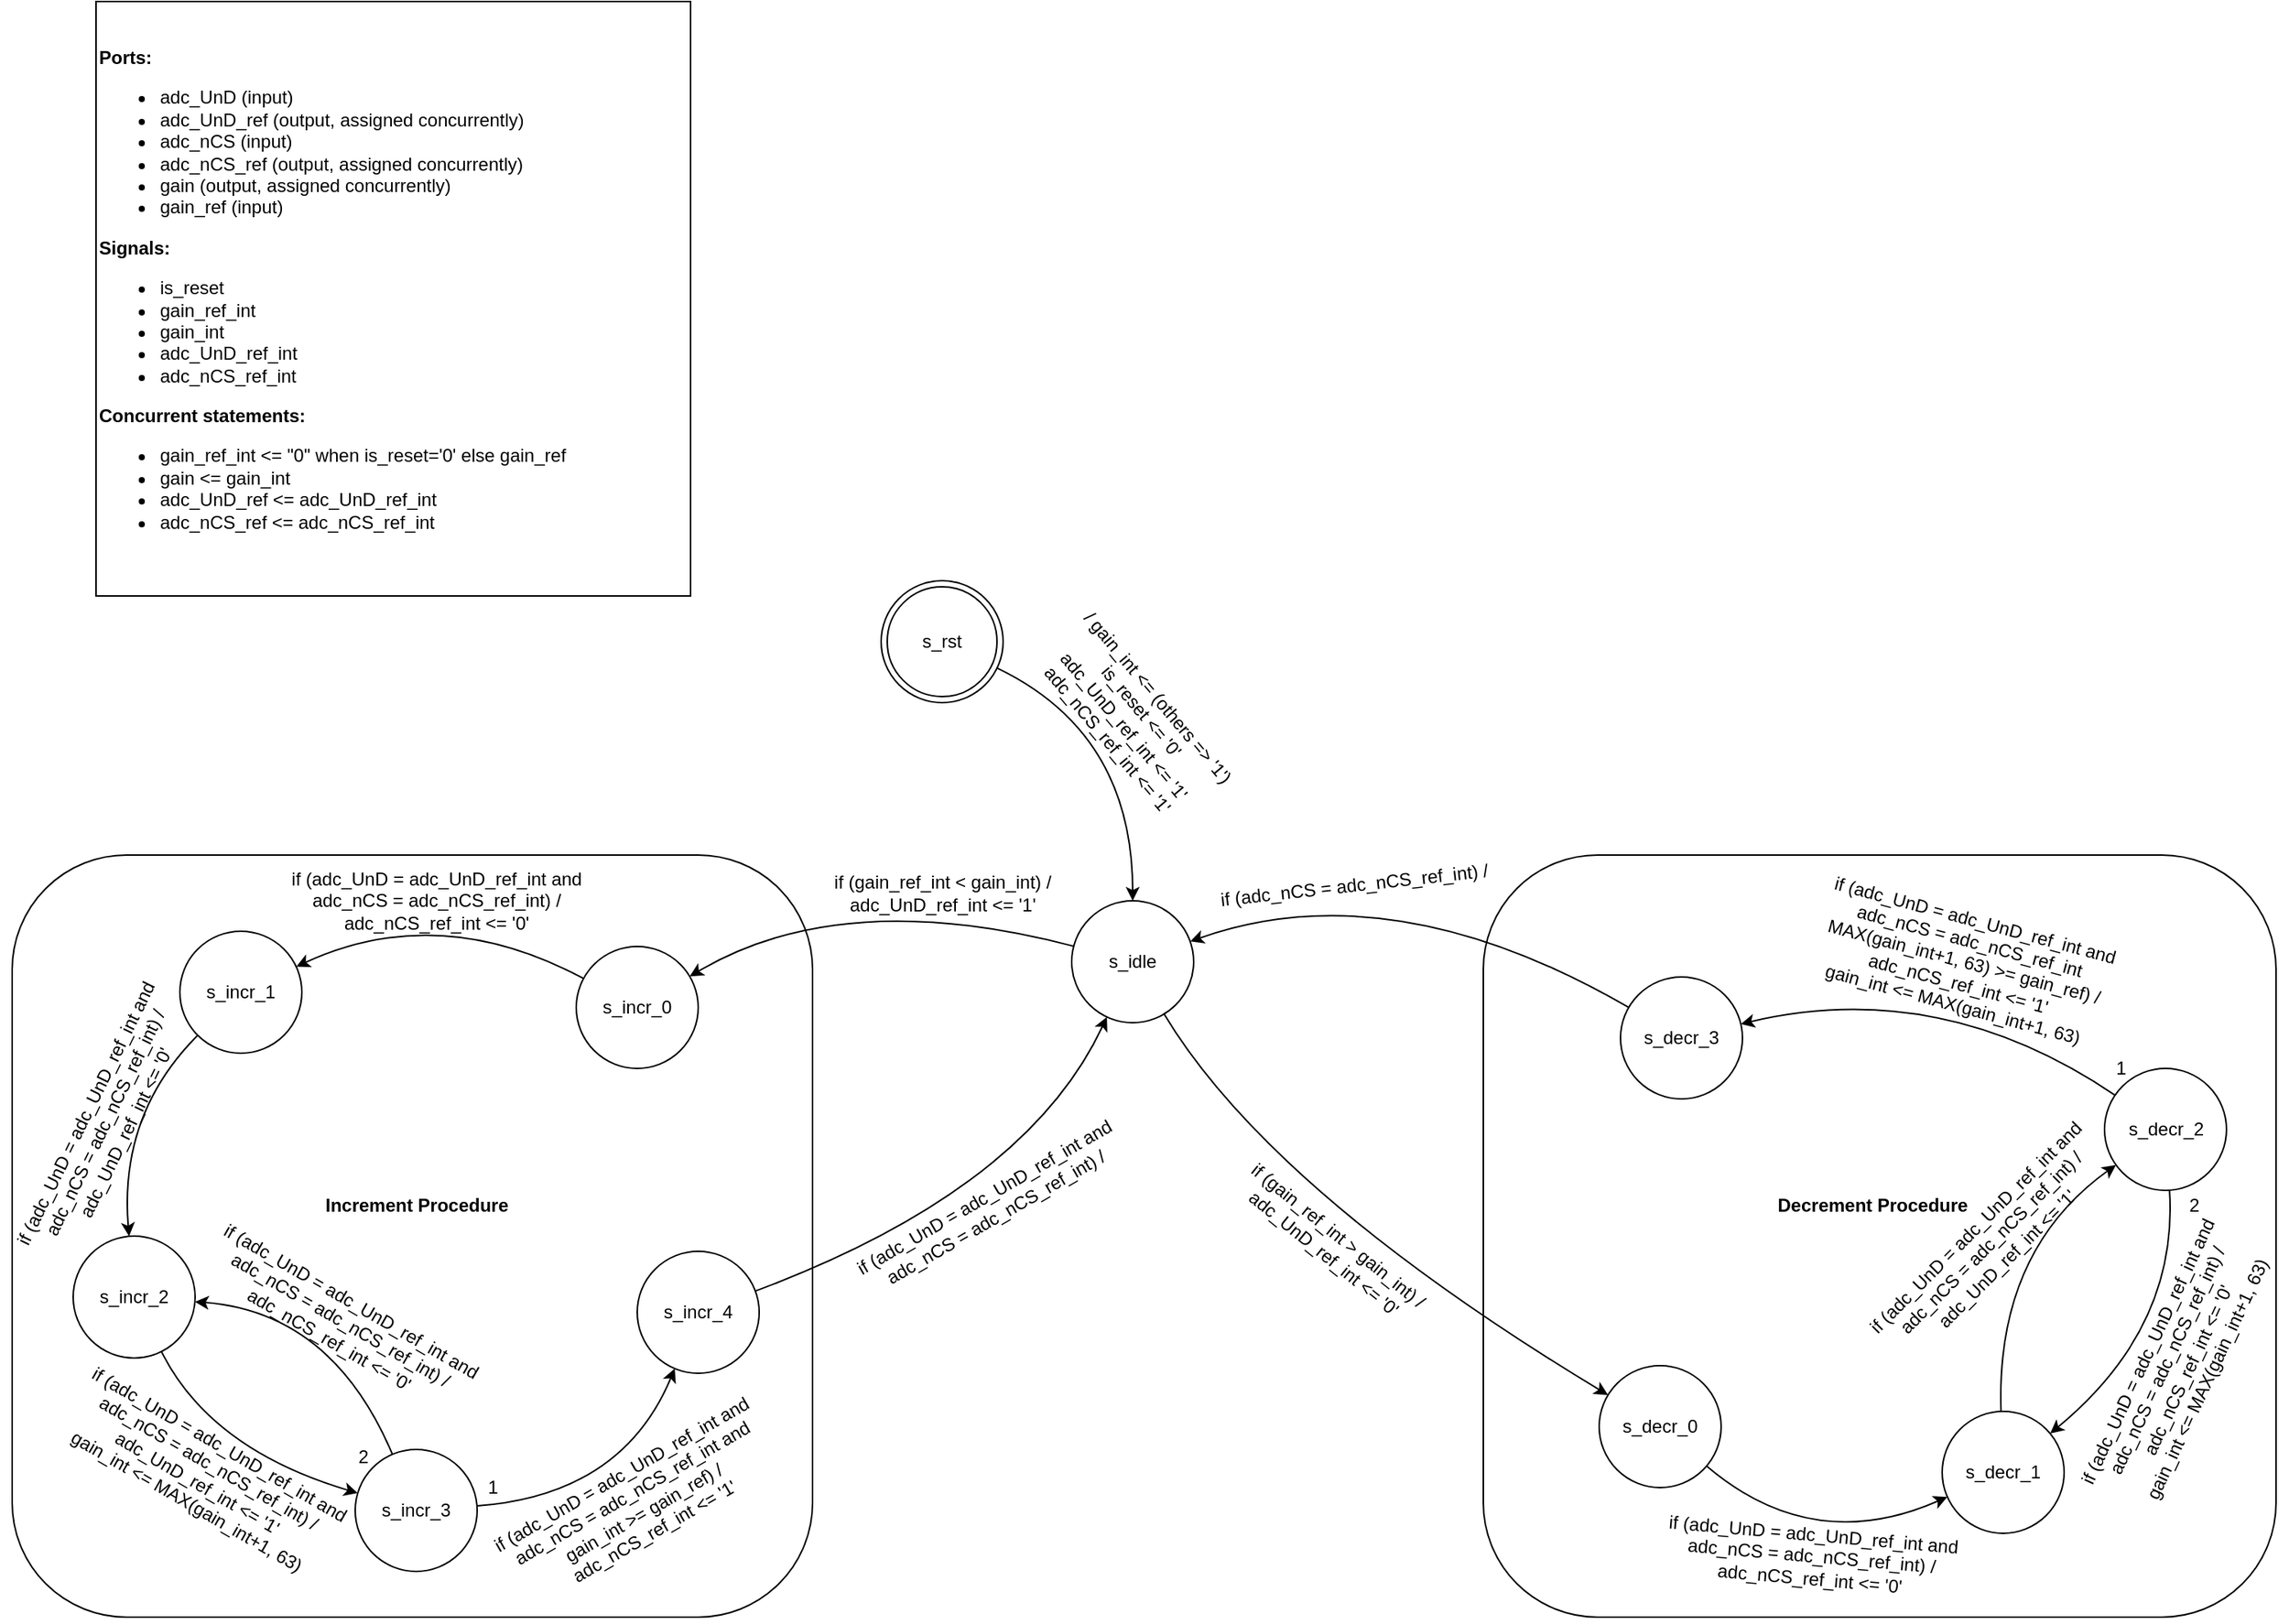 <mxfile version="16.5.2" type="github">
  <diagram id="6Zs5SEfr_Cn3Au8WpPoG" name="Page-1">
    <mxGraphModel dx="2881" dy="2271" grid="1" gridSize="10" guides="1" tooltips="1" connect="1" arrows="1" fold="1" page="1" pageScale="1" pageWidth="850" pageHeight="1100" math="0" shadow="0">
      <root>
        <mxCell id="0" />
        <mxCell id="1" parent="0" />
        <mxCell id="2N9pf7iAkv3mwg5pbSK0-1" value="s_rst" style="ellipse;shape=doubleEllipse;whiteSpace=wrap;html=1;aspect=fixed;" vertex="1" parent="1">
          <mxGeometry x="-195" y="-180" width="80" height="80" as="geometry" />
        </mxCell>
        <mxCell id="2N9pf7iAkv3mwg5pbSK0-3" value="" style="rounded=1;whiteSpace=wrap;html=1;" vertex="1" parent="1">
          <mxGeometry x="-765" width="525" height="500" as="geometry" />
        </mxCell>
        <mxCell id="2N9pf7iAkv3mwg5pbSK0-4" value="&lt;b&gt;Increment Procedure&lt;/b&gt;" style="text;html=1;align=center;verticalAlign=middle;resizable=0;points=[];autosize=1;strokeColor=none;fillColor=none;" vertex="1" parent="1">
          <mxGeometry x="-570" y="220" width="140" height="20" as="geometry" />
        </mxCell>
        <mxCell id="2N9pf7iAkv3mwg5pbSK0-7" value="&lt;div align=&quot;left&quot;&gt;&lt;b&gt;Ports:&lt;/b&gt;&lt;/div&gt;&lt;div align=&quot;left&quot;&gt;&lt;ul&gt;&lt;li&gt;adc_UnD (input)&lt;/li&gt;&lt;li&gt;adc_UnD_ref (output, assigned concurrently)&lt;br&gt;&lt;/li&gt;&lt;li&gt;adc_nCS (input)&lt;br&gt;&lt;/li&gt;&lt;li&gt;adc_nCS_ref (output, assigned concurrently)&lt;br&gt;&lt;/li&gt;&lt;li&gt;gain (output, assigned concurrently)&lt;br&gt;&lt;/li&gt;&lt;li&gt;gain_ref (input)&lt;/li&gt;&lt;/ul&gt;&lt;div&gt;&lt;b&gt;Signals:&lt;/b&gt;&lt;/div&gt;&lt;div&gt;&lt;ul&gt;&lt;li&gt;is_reset&lt;br&gt;&lt;/li&gt;&lt;li&gt;gain_ref_int&lt;/li&gt;&lt;li&gt;gain_int&lt;/li&gt;&lt;li&gt;adc_UnD_ref_int&lt;/li&gt;&lt;li&gt;adc_nCS_ref_int&lt;/li&gt;&lt;/ul&gt;&lt;div&gt;&lt;b&gt;Concurrent statements:&lt;/b&gt;&lt;br&gt;&lt;/div&gt;&lt;/div&gt;&lt;/div&gt;&lt;div align=&quot;left&quot;&gt;&lt;ul&gt;&lt;li&gt;gain_ref_int &amp;lt;= &quot;0&quot; when is_reset=&#39;0&#39; else gain_ref&lt;/li&gt;&lt;li&gt;&lt;div&gt;gain &amp;lt;= gain_int&lt;/div&gt;&lt;/li&gt;&lt;li&gt;&lt;div&gt;adc_UnD_ref &amp;lt;= adc_UnD_ref_int&lt;/div&gt;&lt;/li&gt;&lt;li&gt;adc_nCS_ref &amp;lt;= adc_nCS_ref_int&lt;br&gt;&lt;/li&gt;&lt;/ul&gt;&lt;/div&gt;" style="rounded=0;whiteSpace=wrap;html=1;align=left;" vertex="1" parent="1">
          <mxGeometry x="-710" y="-560" width="390" height="390" as="geometry" />
        </mxCell>
        <mxCell id="2N9pf7iAkv3mwg5pbSK0-8" value="s_idle" style="ellipse;whiteSpace=wrap;html=1;aspect=fixed;" vertex="1" parent="1">
          <mxGeometry x="-70" y="30" width="80" height="80" as="geometry" />
        </mxCell>
        <mxCell id="2N9pf7iAkv3mwg5pbSK0-9" value="" style="curved=1;endArrow=classic;html=1;rounded=0;" edge="1" parent="1" source="2N9pf7iAkv3mwg5pbSK0-1" target="2N9pf7iAkv3mwg5pbSK0-8">
          <mxGeometry width="50" height="50" relative="1" as="geometry">
            <mxPoint as="sourcePoint" />
            <mxPoint x="50" y="-50" as="targetPoint" />
            <Array as="points">
              <mxPoint x="-30" y="-80" />
            </Array>
          </mxGeometry>
        </mxCell>
        <mxCell id="2N9pf7iAkv3mwg5pbSK0-10" value="&lt;div&gt;/ gain_int &amp;lt;= (others =&amp;gt; &#39;1&#39;)&lt;/div&gt;&lt;div&gt;is_reset &amp;lt;= &#39;0&#39;&lt;br&gt;&lt;/div&gt;&lt;div&gt;&lt;div&gt;adc_UnD_ref_int &amp;lt;= &#39;1&#39;&lt;/div&gt;&lt;div&gt;adc_nCS_ref_int &amp;lt;= &#39;1&#39;&lt;br&gt;&lt;/div&gt;&lt;/div&gt;" style="text;html=1;align=center;verticalAlign=middle;resizable=0;points=[];autosize=1;strokeColor=none;fillColor=none;rotation=50;" vertex="1" parent="1">
          <mxGeometry x="-110" y="-120" width="160" height="60" as="geometry" />
        </mxCell>
        <mxCell id="2N9pf7iAkv3mwg5pbSK0-15" value="s_incr_0" style="ellipse;whiteSpace=wrap;html=1;aspect=fixed;" vertex="1" parent="1">
          <mxGeometry x="-395" y="60" width="80" height="80" as="geometry" />
        </mxCell>
        <mxCell id="2N9pf7iAkv3mwg5pbSK0-16" value="" style="curved=1;endArrow=classic;html=1;rounded=0;" edge="1" parent="1" source="2N9pf7iAkv3mwg5pbSK0-8" target="2N9pf7iAkv3mwg5pbSK0-15">
          <mxGeometry width="50" height="50" relative="1" as="geometry">
            <mxPoint x="-410" y="70" as="sourcePoint" />
            <mxPoint x="-325.369" y="158.483" as="targetPoint" />
            <Array as="points">
              <mxPoint x="-220" y="20" />
            </Array>
          </mxGeometry>
        </mxCell>
        <mxCell id="2N9pf7iAkv3mwg5pbSK0-17" value="&lt;div&gt;if (gain_ref_int &amp;lt; gain_int) /&lt;/div&gt;&lt;div&gt;adc_UnD_ref_int &amp;lt;= &#39;1&#39;&lt;br&gt;&lt;/div&gt;" style="text;html=1;align=center;verticalAlign=middle;resizable=0;points=[];autosize=1;strokeColor=none;fillColor=none;rotation=0;" vertex="1" parent="1">
          <mxGeometry x="-235" y="10" width="160" height="30" as="geometry" />
        </mxCell>
        <mxCell id="2N9pf7iAkv3mwg5pbSK0-36" value="s_incr_1" style="ellipse;whiteSpace=wrap;html=1;aspect=fixed;" vertex="1" parent="1">
          <mxGeometry x="-655" y="50" width="80" height="80" as="geometry" />
        </mxCell>
        <mxCell id="2N9pf7iAkv3mwg5pbSK0-37" value="" style="curved=1;endArrow=classic;html=1;rounded=0;" edge="1" parent="1" source="2N9pf7iAkv3mwg5pbSK0-15" target="2N9pf7iAkv3mwg5pbSK0-36">
          <mxGeometry width="50" height="50" relative="1" as="geometry">
            <mxPoint x="-235" y="570" as="sourcePoint" />
            <mxPoint x="-185" y="520" as="targetPoint" />
            <Array as="points">
              <mxPoint x="-485" y="30" />
            </Array>
          </mxGeometry>
        </mxCell>
        <mxCell id="2N9pf7iAkv3mwg5pbSK0-38" value="&lt;div&gt;if (adc_UnD = adc_UnD_ref_int and&lt;/div&gt;&lt;div&gt;adc_nCS = adc_nCS_ref_int) /&lt;/div&gt;&lt;div&gt;adc_nCS_ref_int &amp;lt;= &#39;0&#39;&lt;br&gt;&lt;/div&gt;" style="text;html=1;align=center;verticalAlign=middle;resizable=0;points=[];autosize=1;strokeColor=none;fillColor=none;rotation=0;" vertex="1" parent="1">
          <mxGeometry x="-592" y="5" width="210" height="50" as="geometry" />
        </mxCell>
        <mxCell id="2N9pf7iAkv3mwg5pbSK0-39" value="s_incr_2" style="ellipse;whiteSpace=wrap;html=1;aspect=fixed;" vertex="1" parent="1">
          <mxGeometry x="-725" y="250" width="80" height="80" as="geometry" />
        </mxCell>
        <mxCell id="2N9pf7iAkv3mwg5pbSK0-40" value="" style="curved=1;endArrow=classic;html=1;rounded=0;" edge="1" parent="1" source="2N9pf7iAkv3mwg5pbSK0-36" target="2N9pf7iAkv3mwg5pbSK0-39">
          <mxGeometry width="50" height="50" relative="1" as="geometry">
            <mxPoint x="-125" y="900" as="sourcePoint" />
            <mxPoint x="-75" y="850" as="targetPoint" />
            <Array as="points">
              <mxPoint x="-695" y="170" />
            </Array>
          </mxGeometry>
        </mxCell>
        <mxCell id="2N9pf7iAkv3mwg5pbSK0-41" value="&lt;div&gt;if (adc_UnD = adc_UnD_ref_int and&lt;br&gt;&lt;/div&gt;&lt;div&gt;adc_nCS = adc_nCS_ref_int) /&lt;/div&gt;&lt;div&gt;adc_UnD_ref_int &amp;lt;= &#39;0&#39;&lt;br&gt;&lt;/div&gt;" style="text;html=1;align=center;verticalAlign=middle;resizable=0;points=[];autosize=1;strokeColor=none;fillColor=none;rotation=-64;" vertex="1" parent="1">
          <mxGeometry x="-809" y="151" width="210" height="50" as="geometry" />
        </mxCell>
        <mxCell id="2N9pf7iAkv3mwg5pbSK0-43" value="s_incr_3" style="ellipse;whiteSpace=wrap;html=1;aspect=fixed;" vertex="1" parent="1">
          <mxGeometry x="-540" y="390" width="80" height="80" as="geometry" />
        </mxCell>
        <mxCell id="2N9pf7iAkv3mwg5pbSK0-44" value="" style="curved=1;endArrow=classic;html=1;rounded=0;" edge="1" parent="1" source="2N9pf7iAkv3mwg5pbSK0-39" target="2N9pf7iAkv3mwg5pbSK0-43">
          <mxGeometry width="50" height="50" relative="1" as="geometry">
            <mxPoint x="215" y="860" as="sourcePoint" />
            <mxPoint x="265" y="810" as="targetPoint" />
            <Array as="points">
              <mxPoint x="-635" y="390" />
            </Array>
          </mxGeometry>
        </mxCell>
        <mxCell id="2N9pf7iAkv3mwg5pbSK0-45" value="&lt;div&gt;if (adc_UnD = adc_UnD_ref_int and&lt;br&gt;&lt;/div&gt;&lt;div&gt;adc_nCS = adc_nCS_ref_int) /&lt;/div&gt;&lt;div&gt;adc_UnD_ref_int &amp;lt;= &#39;1&#39;&lt;/div&gt;&lt;div&gt;gain_int &amp;lt;= MAX(gain_int+1, 63)&lt;br&gt;&lt;/div&gt;" style="text;html=1;align=center;verticalAlign=middle;resizable=0;points=[];autosize=1;strokeColor=none;fillColor=none;rotation=30;" vertex="1" parent="1">
          <mxGeometry x="-745" y="375" width="210" height="60" as="geometry" />
        </mxCell>
        <mxCell id="2N9pf7iAkv3mwg5pbSK0-46" value="s_incr_4" style="ellipse;whiteSpace=wrap;html=1;aspect=fixed;" vertex="1" parent="1">
          <mxGeometry x="-355" y="260" width="80" height="80" as="geometry" />
        </mxCell>
        <mxCell id="2N9pf7iAkv3mwg5pbSK0-47" value="" style="curved=1;endArrow=classic;html=1;rounded=0;" edge="1" parent="1" source="2N9pf7iAkv3mwg5pbSK0-43" target="2N9pf7iAkv3mwg5pbSK0-46">
          <mxGeometry width="50" height="50" relative="1" as="geometry">
            <mxPoint x="195" y="740" as="sourcePoint" />
            <mxPoint x="245" y="690" as="targetPoint" />
            <Array as="points">
              <mxPoint x="-365" y="420" />
            </Array>
          </mxGeometry>
        </mxCell>
        <mxCell id="2N9pf7iAkv3mwg5pbSK0-48" value="&lt;div&gt;if (adc_UnD = adc_UnD_ref_int and&lt;br&gt;&lt;/div&gt;&lt;div&gt;adc_nCS = adc_nCS_ref_int and&lt;/div&gt;&lt;div&gt;gain_int &amp;gt;= gain_ref) /&lt;br&gt;&lt;/div&gt;&lt;div&gt;adc_nCS_ref_int &amp;lt;= &#39;1&#39;&lt;br&gt;&lt;/div&gt;" style="text;html=1;align=center;verticalAlign=middle;resizable=0;points=[];autosize=1;strokeColor=none;fillColor=none;rotation=-30;" vertex="1" parent="1">
          <mxGeometry x="-460" y="395" width="210" height="60" as="geometry" />
        </mxCell>
        <mxCell id="2N9pf7iAkv3mwg5pbSK0-49" value="" style="curved=1;endArrow=classic;html=1;rounded=0;" edge="1" parent="1" source="2N9pf7iAkv3mwg5pbSK0-46" target="2N9pf7iAkv3mwg5pbSK0-8">
          <mxGeometry width="50" height="50" relative="1" as="geometry">
            <mxPoint x="-120" y="190" as="sourcePoint" />
            <mxPoint x="-70" y="140" as="targetPoint" />
            <Array as="points">
              <mxPoint x="-100" y="220" />
            </Array>
          </mxGeometry>
        </mxCell>
        <mxCell id="2N9pf7iAkv3mwg5pbSK0-50" value="&lt;div&gt;if (adc_UnD = adc_UnD_ref_int and&lt;br&gt;&lt;/div&gt;&lt;div&gt;adc_nCS = adc_nCS_ref_int) /&lt;/div&gt;" style="text;html=1;align=center;verticalAlign=middle;resizable=0;points=[];autosize=1;strokeColor=none;fillColor=none;rotation=-30;" vertex="1" parent="1">
          <mxGeometry x="-229" y="216" width="210" height="30" as="geometry" />
        </mxCell>
        <mxCell id="2N9pf7iAkv3mwg5pbSK0-51" value="" style="curved=1;endArrow=classic;html=1;rounded=0;" edge="1" parent="1" source="2N9pf7iAkv3mwg5pbSK0-43" target="2N9pf7iAkv3mwg5pbSK0-39">
          <mxGeometry width="50" height="50" relative="1" as="geometry">
            <mxPoint x="195" y="740" as="sourcePoint" />
            <mxPoint x="245" y="690" as="targetPoint" />
            <Array as="points">
              <mxPoint x="-555" y="300" />
            </Array>
          </mxGeometry>
        </mxCell>
        <mxCell id="2N9pf7iAkv3mwg5pbSK0-53" value="2" style="text;html=1;align=center;verticalAlign=middle;resizable=0;points=[];autosize=1;strokeColor=none;fillColor=none;" vertex="1" parent="1">
          <mxGeometry x="-545" y="385" width="20" height="20" as="geometry" />
        </mxCell>
        <mxCell id="2N9pf7iAkv3mwg5pbSK0-54" value="1" style="text;html=1;align=center;verticalAlign=middle;resizable=0;points=[];autosize=1;strokeColor=none;fillColor=none;" vertex="1" parent="1">
          <mxGeometry x="-460" y="405" width="20" height="20" as="geometry" />
        </mxCell>
        <mxCell id="2N9pf7iAkv3mwg5pbSK0-55" value="&lt;div&gt;if (adc_UnD = adc_UnD_ref_int and&lt;/div&gt;&lt;div&gt;adc_nCS = adc_nCS_ref_int) /&lt;br&gt;&lt;/div&gt;&lt;div&gt;adc_nCS_ref_int &amp;lt;= &#39;0&#39;&lt;br&gt;&lt;/div&gt;" style="text;html=1;align=center;verticalAlign=middle;resizable=0;points=[];autosize=1;strokeColor=none;fillColor=none;rotation=30;" vertex="1" parent="1">
          <mxGeometry x="-655" y="280" width="210" height="50" as="geometry" />
        </mxCell>
        <mxCell id="2N9pf7iAkv3mwg5pbSK0-57" value="" style="rounded=1;whiteSpace=wrap;html=1;" vertex="1" parent="1">
          <mxGeometry x="200" width="520" height="500" as="geometry" />
        </mxCell>
        <mxCell id="2N9pf7iAkv3mwg5pbSK0-58" value="&lt;b&gt;Decrement Procedure&lt;/b&gt;" style="text;html=1;align=center;verticalAlign=middle;resizable=0;points=[];autosize=1;strokeColor=none;fillColor=none;" vertex="1" parent="1">
          <mxGeometry x="385" y="220" width="140" height="20" as="geometry" />
        </mxCell>
        <mxCell id="2N9pf7iAkv3mwg5pbSK0-60" value="s_decr_0" style="ellipse;whiteSpace=wrap;html=1;aspect=fixed;" vertex="1" parent="1">
          <mxGeometry x="276" y="335" width="80" height="80" as="geometry" />
        </mxCell>
        <mxCell id="2N9pf7iAkv3mwg5pbSK0-62" value="&lt;div&gt;if (adc_UnD = adc_UnD_ref_int and&lt;/div&gt;&lt;div&gt;adc_nCS = adc_nCS_ref_int) /&lt;/div&gt;&lt;div&gt;adc_nCS_ref_int &amp;lt;= &#39;0&#39;&lt;br&gt;&lt;/div&gt;" style="text;html=1;align=center;verticalAlign=middle;resizable=0;points=[];autosize=1;strokeColor=none;fillColor=none;rotation=5;" vertex="1" parent="1">
          <mxGeometry x="310" y="435" width="210" height="50" as="geometry" />
        </mxCell>
        <mxCell id="2N9pf7iAkv3mwg5pbSK0-63" value="s_decr_1" style="ellipse;whiteSpace=wrap;html=1;aspect=fixed;" vertex="1" parent="1">
          <mxGeometry x="501" y="365" width="80" height="80" as="geometry" />
        </mxCell>
        <mxCell id="2N9pf7iAkv3mwg5pbSK0-64" value="" style="curved=1;endArrow=classic;html=1;rounded=0;" edge="1" parent="1" source="2N9pf7iAkv3mwg5pbSK0-60" target="2N9pf7iAkv3mwg5pbSK0-63">
          <mxGeometry width="50" height="50" relative="1" as="geometry">
            <mxPoint x="830" y="900" as="sourcePoint" />
            <mxPoint x="880" y="850" as="targetPoint" />
            <Array as="points">
              <mxPoint x="416" y="460" />
            </Array>
          </mxGeometry>
        </mxCell>
        <mxCell id="2N9pf7iAkv3mwg5pbSK0-66" value="s_decr_2" style="ellipse;whiteSpace=wrap;html=1;aspect=fixed;" vertex="1" parent="1">
          <mxGeometry x="607.5" y="140" width="80" height="80" as="geometry" />
        </mxCell>
        <mxCell id="2N9pf7iAkv3mwg5pbSK0-67" value="" style="curved=1;endArrow=classic;html=1;rounded=0;" edge="1" parent="1" source="2N9pf7iAkv3mwg5pbSK0-63" target="2N9pf7iAkv3mwg5pbSK0-66">
          <mxGeometry width="50" height="50" relative="1" as="geometry">
            <mxPoint x="1170" y="860" as="sourcePoint" />
            <mxPoint x="1220" y="810" as="targetPoint" />
            <Array as="points">
              <mxPoint x="536" y="260" />
            </Array>
          </mxGeometry>
        </mxCell>
        <mxCell id="2N9pf7iAkv3mwg5pbSK0-68" value="&lt;div&gt;if (adc_UnD = adc_UnD_ref_int and&lt;/div&gt;&lt;div&gt;adc_nCS = adc_nCS_ref_int) /&lt;/div&gt;&lt;div&gt;adc_UnD_ref_int &amp;lt;= &#39;1&#39;&lt;/div&gt;" style="text;html=1;align=center;verticalAlign=middle;resizable=0;points=[];autosize=1;strokeColor=none;fillColor=none;rotation=-45;" vertex="1" parent="1">
          <mxGeometry x="427.5" y="230" width="210" height="50" as="geometry" />
        </mxCell>
        <mxCell id="2N9pf7iAkv3mwg5pbSK0-69" value="s_decr_3" style="ellipse;whiteSpace=wrap;html=1;aspect=fixed;" vertex="1" parent="1">
          <mxGeometry x="290" y="80" width="80" height="80" as="geometry" />
        </mxCell>
        <mxCell id="2N9pf7iAkv3mwg5pbSK0-70" value="" style="curved=1;endArrow=classic;html=1;rounded=0;" edge="1" parent="1" source="2N9pf7iAkv3mwg5pbSK0-66" target="2N9pf7iAkv3mwg5pbSK0-69">
          <mxGeometry width="50" height="50" relative="1" as="geometry">
            <mxPoint x="1150" y="740" as="sourcePoint" />
            <mxPoint x="1200" y="690" as="targetPoint" />
            <Array as="points">
              <mxPoint x="500" y="80" />
            </Array>
          </mxGeometry>
        </mxCell>
        <mxCell id="2N9pf7iAkv3mwg5pbSK0-71" value="&lt;div&gt;if (adc_UnD = adc_UnD_ref_int and&lt;/div&gt;&lt;div&gt;adc_nCS = adc_nCS_ref_int&lt;/div&gt;&lt;div&gt;MAX(gain_int+1, 63) &amp;gt;= gain_ref) /&lt;br&gt;&lt;/div&gt;&lt;div&gt;adc_nCS_ref_int &amp;lt;= &#39;1&#39;&lt;/div&gt;&lt;div&gt;gain_int &amp;lt;= MAX(gain_int+1, 63)&lt;/div&gt;" style="text;html=1;align=center;verticalAlign=middle;resizable=0;points=[];autosize=1;strokeColor=none;fillColor=none;rotation=15;" vertex="1" parent="1">
          <mxGeometry x="410" y="30" width="210" height="80" as="geometry" />
        </mxCell>
        <mxCell id="2N9pf7iAkv3mwg5pbSK0-72" value="" style="curved=1;endArrow=classic;html=1;rounded=0;" edge="1" parent="1" source="2N9pf7iAkv3mwg5pbSK0-66" target="2N9pf7iAkv3mwg5pbSK0-63">
          <mxGeometry width="50" height="50" relative="1" as="geometry">
            <mxPoint x="1150" y="740" as="sourcePoint" />
            <mxPoint x="1200" y="690" as="targetPoint" />
            <Array as="points">
              <mxPoint x="656" y="310" />
            </Array>
          </mxGeometry>
        </mxCell>
        <mxCell id="2N9pf7iAkv3mwg5pbSK0-73" value="2" style="text;html=1;align=center;verticalAlign=middle;resizable=0;points=[];autosize=1;strokeColor=none;fillColor=none;" vertex="1" parent="1">
          <mxGeometry x="656" y="220" width="20" height="20" as="geometry" />
        </mxCell>
        <mxCell id="2N9pf7iAkv3mwg5pbSK0-74" value="1" style="text;html=1;align=center;verticalAlign=middle;resizable=0;points=[];autosize=1;strokeColor=none;fillColor=none;" vertex="1" parent="1">
          <mxGeometry x="607.5" y="130" width="20" height="20" as="geometry" />
        </mxCell>
        <mxCell id="2N9pf7iAkv3mwg5pbSK0-75" value="&lt;div&gt;if (adc_UnD = adc_UnD_ref_int and&lt;br&gt;&lt;/div&gt;&lt;div&gt;adc_nCS = adc_nCS_ref_int) /&lt;br&gt;&lt;/div&gt;&lt;div&gt;adc_nCS_ref_int &amp;lt;= &#39;0&#39;&lt;br&gt;&lt;/div&gt;&lt;div&gt;gain_int &amp;lt;= MAX(gain_int+1, 63)&lt;/div&gt;" style="text;html=1;align=center;verticalAlign=middle;resizable=0;points=[];autosize=1;strokeColor=none;fillColor=none;rotation=-65;" vertex="1" parent="1">
          <mxGeometry x="550" y="305" width="210" height="60" as="geometry" />
        </mxCell>
        <mxCell id="2N9pf7iAkv3mwg5pbSK0-77" value="" style="curved=1;endArrow=classic;html=1;rounded=0;" edge="1" parent="1" source="2N9pf7iAkv3mwg5pbSK0-8" target="2N9pf7iAkv3mwg5pbSK0-60">
          <mxGeometry width="50" height="50" relative="1" as="geometry">
            <mxPoint x="-410" y="70" as="sourcePoint" />
            <mxPoint x="-325.369" y="158.483" as="targetPoint" />
            <Array as="points">
              <mxPoint x="60" y="220" />
            </Array>
          </mxGeometry>
        </mxCell>
        <mxCell id="2N9pf7iAkv3mwg5pbSK0-78" value="&lt;div&gt;if (gain_ref_int &amp;gt; gain_int) /&lt;/div&gt;&lt;div&gt;adc_UnD_ref_int &amp;lt;= &#39;0&#39;&lt;br&gt;&lt;/div&gt;" style="text;html=1;align=center;verticalAlign=middle;resizable=0;points=[];autosize=1;strokeColor=none;fillColor=none;rotation=39;" vertex="1" parent="1">
          <mxGeometry x="20" y="240" width="160" height="30" as="geometry" />
        </mxCell>
        <mxCell id="2N9pf7iAkv3mwg5pbSK0-79" value="" style="curved=1;endArrow=classic;html=1;rounded=0;" edge="1" parent="1" source="2N9pf7iAkv3mwg5pbSK0-69" target="2N9pf7iAkv3mwg5pbSK0-8">
          <mxGeometry width="50" height="50" relative="1" as="geometry">
            <mxPoint x="-120" y="190" as="sourcePoint" />
            <mxPoint x="-70" y="140" as="targetPoint" />
            <Array as="points">
              <mxPoint x="140" y="10" />
            </Array>
          </mxGeometry>
        </mxCell>
        <mxCell id="2N9pf7iAkv3mwg5pbSK0-81" value="if (adc_nCS = adc_nCS_ref_int) /" style="text;html=1;align=center;verticalAlign=middle;resizable=0;points=[];autosize=1;strokeColor=none;fillColor=none;rotation=-6.3;" vertex="1" parent="1">
          <mxGeometry x="20" y="10" width="190" height="20" as="geometry" />
        </mxCell>
      </root>
    </mxGraphModel>
  </diagram>
</mxfile>
